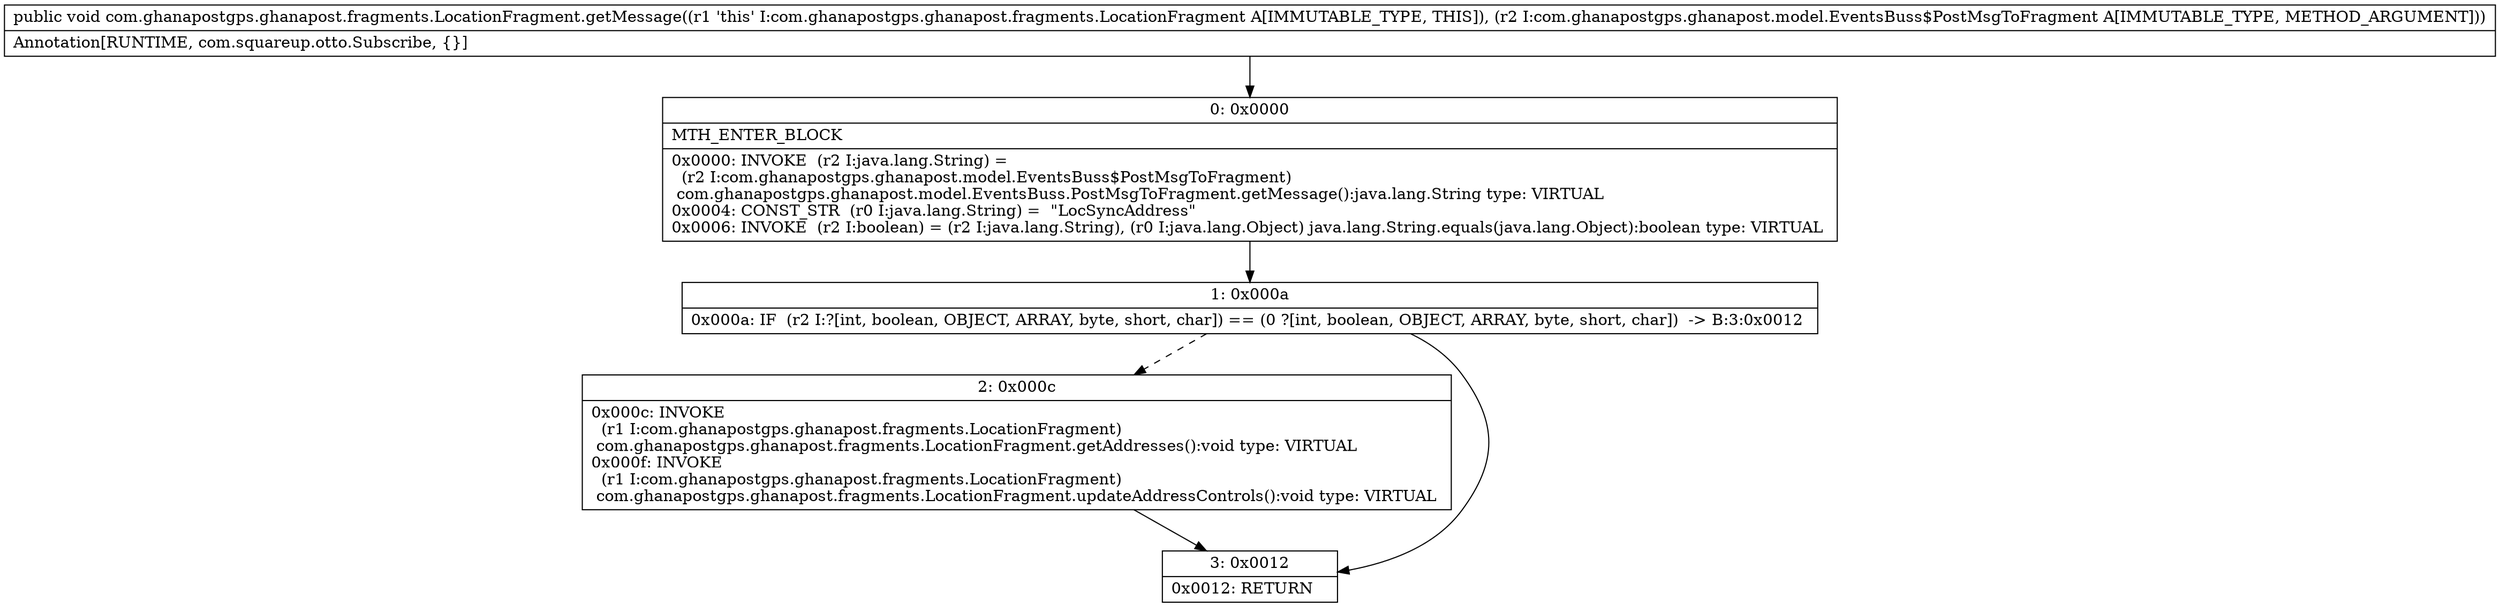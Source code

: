 digraph "CFG forcom.ghanapostgps.ghanapost.fragments.LocationFragment.getMessage(Lcom\/ghanapostgps\/ghanapost\/model\/EventsBuss$PostMsgToFragment;)V" {
Node_0 [shape=record,label="{0\:\ 0x0000|MTH_ENTER_BLOCK\l|0x0000: INVOKE  (r2 I:java.lang.String) = \l  (r2 I:com.ghanapostgps.ghanapost.model.EventsBuss$PostMsgToFragment)\l com.ghanapostgps.ghanapost.model.EventsBuss.PostMsgToFragment.getMessage():java.lang.String type: VIRTUAL \l0x0004: CONST_STR  (r0 I:java.lang.String) =  \"LocSyncAddress\" \l0x0006: INVOKE  (r2 I:boolean) = (r2 I:java.lang.String), (r0 I:java.lang.Object) java.lang.String.equals(java.lang.Object):boolean type: VIRTUAL \l}"];
Node_1 [shape=record,label="{1\:\ 0x000a|0x000a: IF  (r2 I:?[int, boolean, OBJECT, ARRAY, byte, short, char]) == (0 ?[int, boolean, OBJECT, ARRAY, byte, short, char])  \-\> B:3:0x0012 \l}"];
Node_2 [shape=record,label="{2\:\ 0x000c|0x000c: INVOKE  \l  (r1 I:com.ghanapostgps.ghanapost.fragments.LocationFragment)\l com.ghanapostgps.ghanapost.fragments.LocationFragment.getAddresses():void type: VIRTUAL \l0x000f: INVOKE  \l  (r1 I:com.ghanapostgps.ghanapost.fragments.LocationFragment)\l com.ghanapostgps.ghanapost.fragments.LocationFragment.updateAddressControls():void type: VIRTUAL \l}"];
Node_3 [shape=record,label="{3\:\ 0x0012|0x0012: RETURN   \l}"];
MethodNode[shape=record,label="{public void com.ghanapostgps.ghanapost.fragments.LocationFragment.getMessage((r1 'this' I:com.ghanapostgps.ghanapost.fragments.LocationFragment A[IMMUTABLE_TYPE, THIS]), (r2 I:com.ghanapostgps.ghanapost.model.EventsBuss$PostMsgToFragment A[IMMUTABLE_TYPE, METHOD_ARGUMENT]))  | Annotation[RUNTIME, com.squareup.otto.Subscribe, \{\}]\l}"];
MethodNode -> Node_0;
Node_0 -> Node_1;
Node_1 -> Node_2[style=dashed];
Node_1 -> Node_3;
Node_2 -> Node_3;
}

